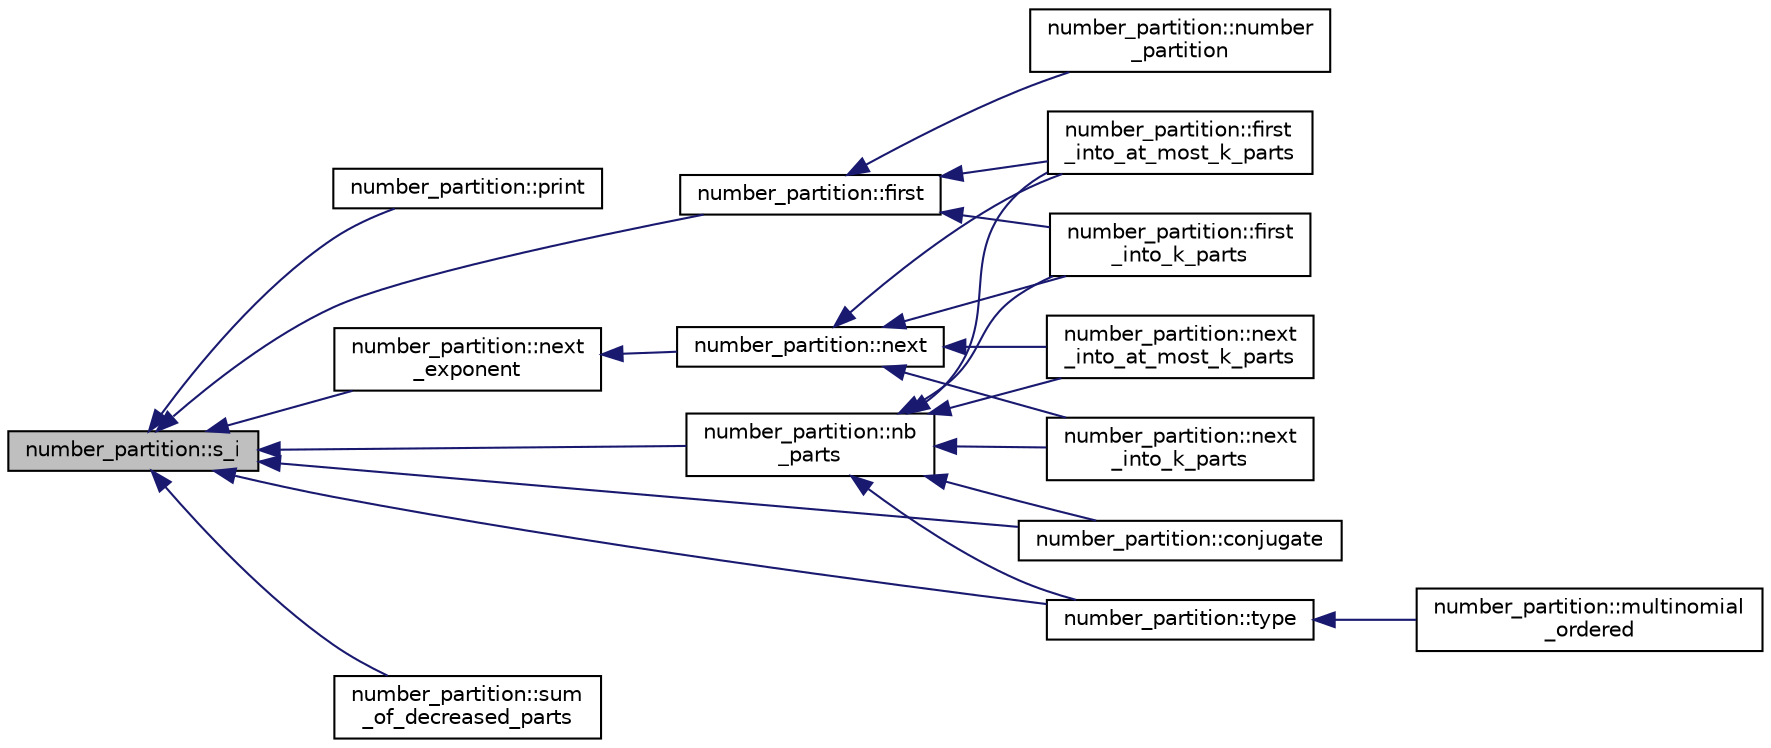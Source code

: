 digraph "number_partition::s_i"
{
  edge [fontname="Helvetica",fontsize="10",labelfontname="Helvetica",labelfontsize="10"];
  node [fontname="Helvetica",fontsize="10",shape=record];
  rankdir="LR";
  Node1238 [label="number_partition::s_i",height=0.2,width=0.4,color="black", fillcolor="grey75", style="filled", fontcolor="black"];
  Node1238 -> Node1239 [dir="back",color="midnightblue",fontsize="10",style="solid",fontname="Helvetica"];
  Node1239 [label="number_partition::print",height=0.2,width=0.4,color="black", fillcolor="white", style="filled",URL="$df/d50/classnumber__partition.html#a53c6c54cf4d86da0f07789ae14ff6da5"];
  Node1238 -> Node1240 [dir="back",color="midnightblue",fontsize="10",style="solid",fontname="Helvetica"];
  Node1240 [label="number_partition::first",height=0.2,width=0.4,color="black", fillcolor="white", style="filled",URL="$df/d50/classnumber__partition.html#ad8fd23e15805386340aac1c807c0bbc2"];
  Node1240 -> Node1241 [dir="back",color="midnightblue",fontsize="10",style="solid",fontname="Helvetica"];
  Node1241 [label="number_partition::number\l_partition",height=0.2,width=0.4,color="black", fillcolor="white", style="filled",URL="$df/d50/classnumber__partition.html#a5c08f2f2afd49281b54e799bd5fc3faa"];
  Node1240 -> Node1242 [dir="back",color="midnightblue",fontsize="10",style="solid",fontname="Helvetica"];
  Node1242 [label="number_partition::first\l_into_k_parts",height=0.2,width=0.4,color="black", fillcolor="white", style="filled",URL="$df/d50/classnumber__partition.html#a5c27373cb7638344c463e32ed63e7e51"];
  Node1240 -> Node1243 [dir="back",color="midnightblue",fontsize="10",style="solid",fontname="Helvetica"];
  Node1243 [label="number_partition::first\l_into_at_most_k_parts",height=0.2,width=0.4,color="black", fillcolor="white", style="filled",URL="$df/d50/classnumber__partition.html#a36626dcbbaddba73cef7ff5c4521b325"];
  Node1238 -> Node1244 [dir="back",color="midnightblue",fontsize="10",style="solid",fontname="Helvetica"];
  Node1244 [label="number_partition::next\l_exponent",height=0.2,width=0.4,color="black", fillcolor="white", style="filled",URL="$df/d50/classnumber__partition.html#a245a7821bacd491c54b56080f2ecbd51"];
  Node1244 -> Node1245 [dir="back",color="midnightblue",fontsize="10",style="solid",fontname="Helvetica"];
  Node1245 [label="number_partition::next",height=0.2,width=0.4,color="black", fillcolor="white", style="filled",URL="$df/d50/classnumber__partition.html#a4a374717cef3ac7d21308151a19f7ec0"];
  Node1245 -> Node1242 [dir="back",color="midnightblue",fontsize="10",style="solid",fontname="Helvetica"];
  Node1245 -> Node1246 [dir="back",color="midnightblue",fontsize="10",style="solid",fontname="Helvetica"];
  Node1246 [label="number_partition::next\l_into_k_parts",height=0.2,width=0.4,color="black", fillcolor="white", style="filled",URL="$df/d50/classnumber__partition.html#a6067c3203b1dbaa8e77bca841132f442"];
  Node1245 -> Node1243 [dir="back",color="midnightblue",fontsize="10",style="solid",fontname="Helvetica"];
  Node1245 -> Node1247 [dir="back",color="midnightblue",fontsize="10",style="solid",fontname="Helvetica"];
  Node1247 [label="number_partition::next\l_into_at_most_k_parts",height=0.2,width=0.4,color="black", fillcolor="white", style="filled",URL="$df/d50/classnumber__partition.html#a5fe0dbb26444dd0f5a487dacb93e715b"];
  Node1238 -> Node1248 [dir="back",color="midnightblue",fontsize="10",style="solid",fontname="Helvetica"];
  Node1248 [label="number_partition::nb\l_parts",height=0.2,width=0.4,color="black", fillcolor="white", style="filled",URL="$df/d50/classnumber__partition.html#ac9fc2a34e6e5a93fb7f28e30906db51b"];
  Node1248 -> Node1242 [dir="back",color="midnightblue",fontsize="10",style="solid",fontname="Helvetica"];
  Node1248 -> Node1246 [dir="back",color="midnightblue",fontsize="10",style="solid",fontname="Helvetica"];
  Node1248 -> Node1243 [dir="back",color="midnightblue",fontsize="10",style="solid",fontname="Helvetica"];
  Node1248 -> Node1247 [dir="back",color="midnightblue",fontsize="10",style="solid",fontname="Helvetica"];
  Node1248 -> Node1249 [dir="back",color="midnightblue",fontsize="10",style="solid",fontname="Helvetica"];
  Node1249 [label="number_partition::conjugate",height=0.2,width=0.4,color="black", fillcolor="white", style="filled",URL="$df/d50/classnumber__partition.html#aee718664947704f316f520a7abba52d8"];
  Node1248 -> Node1250 [dir="back",color="midnightblue",fontsize="10",style="solid",fontname="Helvetica"];
  Node1250 [label="number_partition::type",height=0.2,width=0.4,color="black", fillcolor="white", style="filled",URL="$df/d50/classnumber__partition.html#a0f194ccc525edcb22249744c3b0c65cb"];
  Node1250 -> Node1251 [dir="back",color="midnightblue",fontsize="10",style="solid",fontname="Helvetica"];
  Node1251 [label="number_partition::multinomial\l_ordered",height=0.2,width=0.4,color="black", fillcolor="white", style="filled",URL="$df/d50/classnumber__partition.html#a0d92a28d0d047c698d1c1c8fb93a6608"];
  Node1238 -> Node1249 [dir="back",color="midnightblue",fontsize="10",style="solid",fontname="Helvetica"];
  Node1238 -> Node1250 [dir="back",color="midnightblue",fontsize="10",style="solid",fontname="Helvetica"];
  Node1238 -> Node1252 [dir="back",color="midnightblue",fontsize="10",style="solid",fontname="Helvetica"];
  Node1252 [label="number_partition::sum\l_of_decreased_parts",height=0.2,width=0.4,color="black", fillcolor="white", style="filled",URL="$df/d50/classnumber__partition.html#ac1f48644e28737706fb6b04f7381da05"];
}
